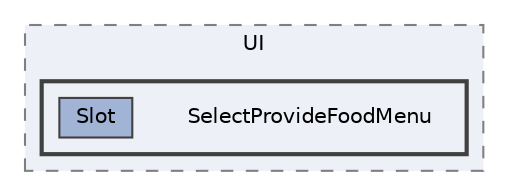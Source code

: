 digraph "202_Lobby_UI/Window/SelectProvideWindow/Prefab/UI/SelectProvideFoodMenu"
{
 // LATEX_PDF_SIZE
  bgcolor="transparent";
  edge [fontname=Helvetica,fontsize=10,labelfontname=Helvetica,labelfontsize=10];
  node [fontname=Helvetica,fontsize=10,shape=box,height=0.2,width=0.4];
  compound=true
  subgraph clusterdir_c9479ade6eb5cd5976fe04830c058a79 {
    graph [ bgcolor="#edf0f7", pencolor="grey50", label="UI", fontname=Helvetica,fontsize=10 style="filled,dashed", URL="dir_c9479ade6eb5cd5976fe04830c058a79.html",tooltip=""]
  subgraph clusterdir_5797c04c4409972b2d61beaae2ee4cf6 {
    graph [ bgcolor="#edf0f7", pencolor="grey25", label="", fontname=Helvetica,fontsize=10 style="filled,bold", URL="dir_5797c04c4409972b2d61beaae2ee4cf6.html",tooltip=""]
    dir_5797c04c4409972b2d61beaae2ee4cf6 [shape=plaintext, label="SelectProvideFoodMenu"];
  dir_b6a0cf381e9cc6d73ae805741a862491 [label="Slot", fillcolor="#a2b4d6", color="grey25", style="filled", URL="dir_b6a0cf381e9cc6d73ae805741a862491.html",tooltip=""];
  }
  }
}
